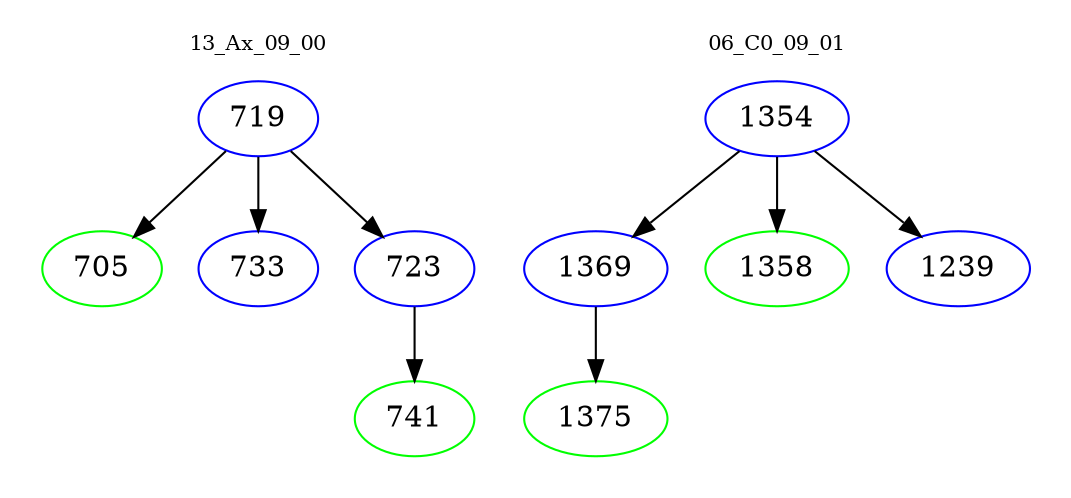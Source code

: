 digraph{
subgraph cluster_0 {
color = white
label = "13_Ax_09_00";
fontsize=10;
T0_719 [label="719", color="blue"]
T0_719 -> T0_705 [color="black"]
T0_705 [label="705", color="green"]
T0_719 -> T0_733 [color="black"]
T0_733 [label="733", color="blue"]
T0_719 -> T0_723 [color="black"]
T0_723 [label="723", color="blue"]
T0_723 -> T0_741 [color="black"]
T0_741 [label="741", color="green"]
}
subgraph cluster_1 {
color = white
label = "06_C0_09_01";
fontsize=10;
T1_1354 [label="1354", color="blue"]
T1_1354 -> T1_1369 [color="black"]
T1_1369 [label="1369", color="blue"]
T1_1369 -> T1_1375 [color="black"]
T1_1375 [label="1375", color="green"]
T1_1354 -> T1_1358 [color="black"]
T1_1358 [label="1358", color="green"]
T1_1354 -> T1_1239 [color="black"]
T1_1239 [label="1239", color="blue"]
}
}
